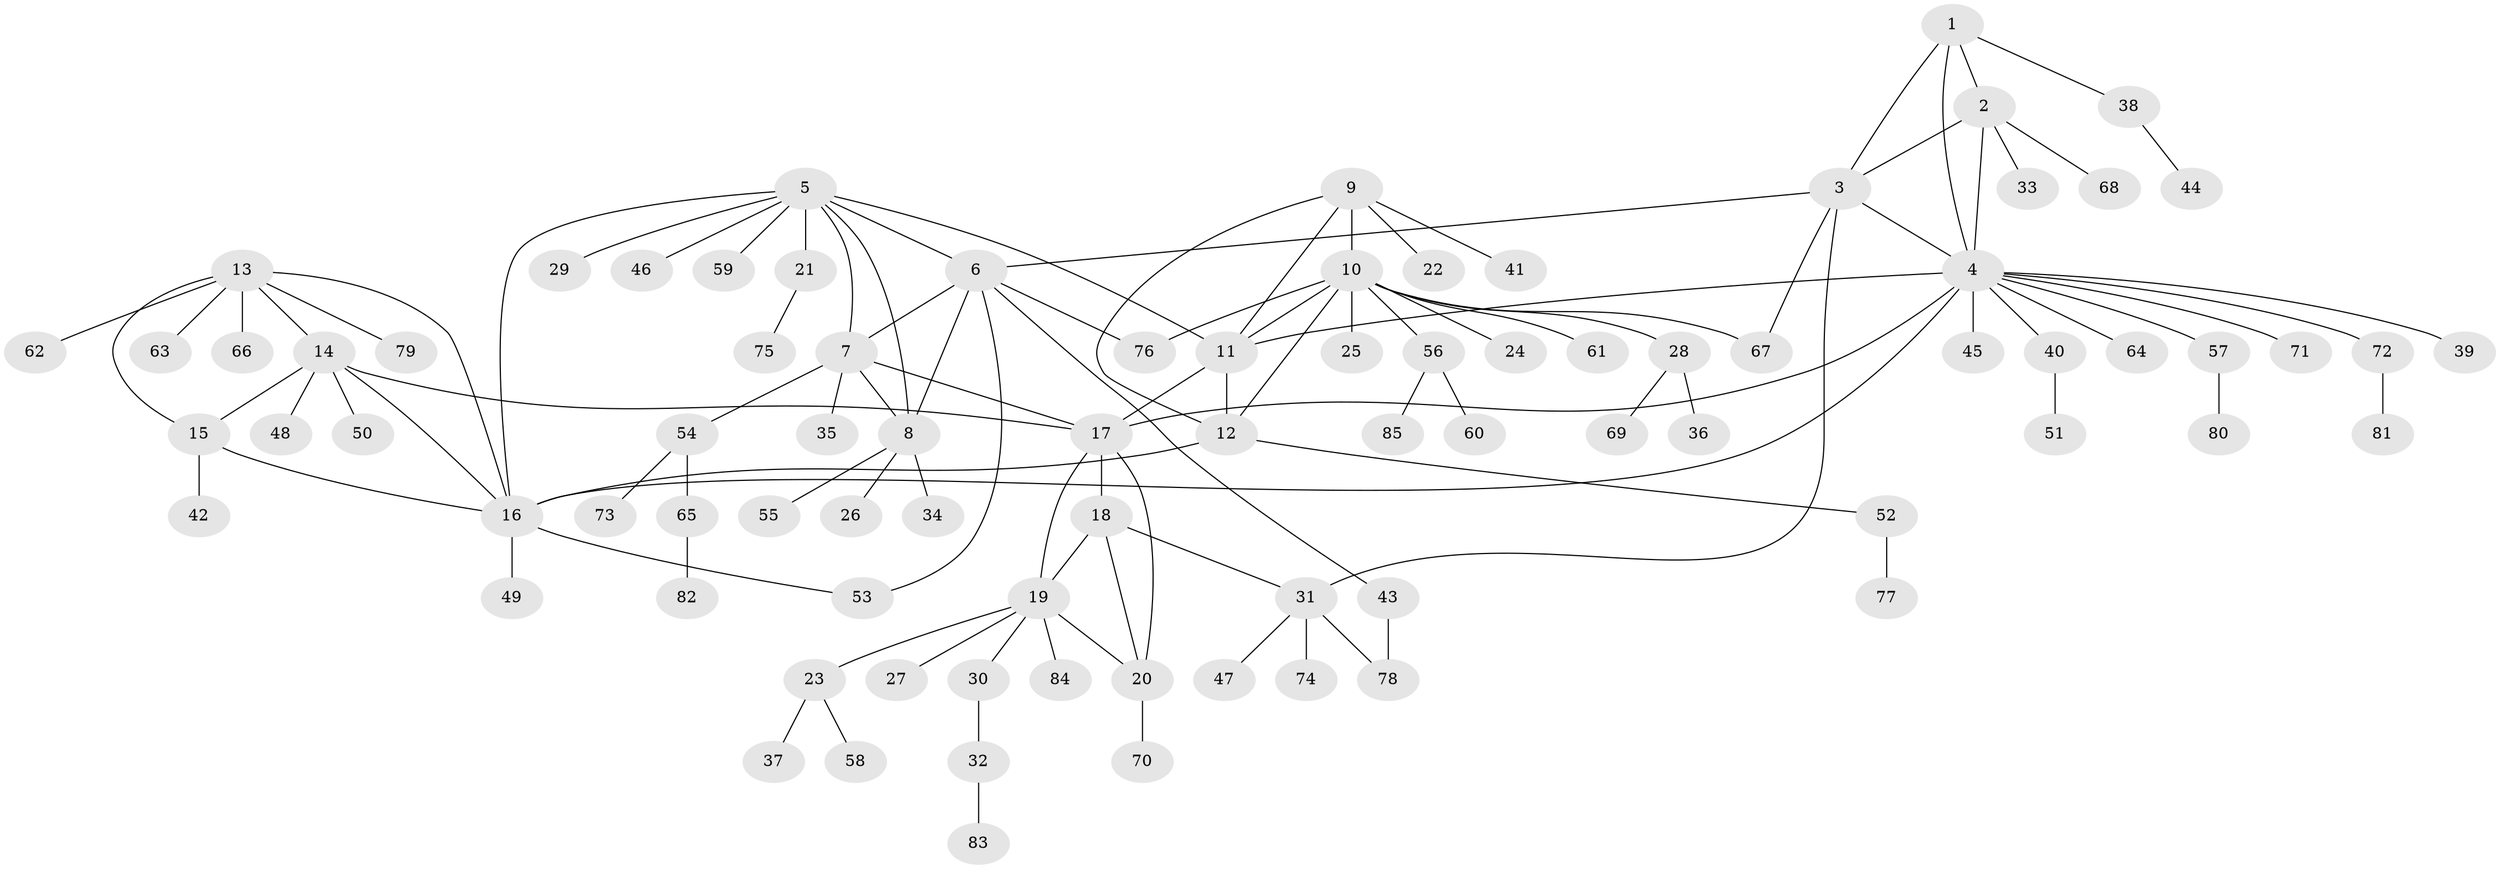 // Generated by graph-tools (version 1.1) at 2025/50/03/09/25 03:50:37]
// undirected, 85 vertices, 110 edges
graph export_dot {
graph [start="1"]
  node [color=gray90,style=filled];
  1;
  2;
  3;
  4;
  5;
  6;
  7;
  8;
  9;
  10;
  11;
  12;
  13;
  14;
  15;
  16;
  17;
  18;
  19;
  20;
  21;
  22;
  23;
  24;
  25;
  26;
  27;
  28;
  29;
  30;
  31;
  32;
  33;
  34;
  35;
  36;
  37;
  38;
  39;
  40;
  41;
  42;
  43;
  44;
  45;
  46;
  47;
  48;
  49;
  50;
  51;
  52;
  53;
  54;
  55;
  56;
  57;
  58;
  59;
  60;
  61;
  62;
  63;
  64;
  65;
  66;
  67;
  68;
  69;
  70;
  71;
  72;
  73;
  74;
  75;
  76;
  77;
  78;
  79;
  80;
  81;
  82;
  83;
  84;
  85;
  1 -- 2;
  1 -- 3;
  1 -- 4;
  1 -- 38;
  2 -- 3;
  2 -- 4;
  2 -- 33;
  2 -- 68;
  3 -- 4;
  3 -- 6;
  3 -- 31;
  3 -- 67;
  4 -- 11;
  4 -- 16;
  4 -- 17;
  4 -- 39;
  4 -- 40;
  4 -- 45;
  4 -- 57;
  4 -- 64;
  4 -- 71;
  4 -- 72;
  5 -- 6;
  5 -- 7;
  5 -- 8;
  5 -- 11;
  5 -- 16;
  5 -- 21;
  5 -- 29;
  5 -- 46;
  5 -- 59;
  6 -- 7;
  6 -- 8;
  6 -- 43;
  6 -- 53;
  6 -- 76;
  7 -- 8;
  7 -- 17;
  7 -- 35;
  7 -- 54;
  8 -- 26;
  8 -- 34;
  8 -- 55;
  9 -- 10;
  9 -- 11;
  9 -- 12;
  9 -- 22;
  9 -- 41;
  10 -- 11;
  10 -- 12;
  10 -- 24;
  10 -- 25;
  10 -- 28;
  10 -- 56;
  10 -- 61;
  10 -- 67;
  10 -- 76;
  11 -- 12;
  11 -- 17;
  12 -- 16;
  12 -- 52;
  13 -- 14;
  13 -- 15;
  13 -- 16;
  13 -- 62;
  13 -- 63;
  13 -- 66;
  13 -- 79;
  14 -- 15;
  14 -- 16;
  14 -- 17;
  14 -- 48;
  14 -- 50;
  15 -- 16;
  15 -- 42;
  16 -- 49;
  16 -- 53;
  17 -- 18;
  17 -- 19;
  17 -- 20;
  18 -- 19;
  18 -- 20;
  18 -- 31;
  19 -- 20;
  19 -- 23;
  19 -- 27;
  19 -- 30;
  19 -- 84;
  20 -- 70;
  21 -- 75;
  23 -- 37;
  23 -- 58;
  28 -- 36;
  28 -- 69;
  30 -- 32;
  31 -- 47;
  31 -- 74;
  31 -- 78;
  32 -- 83;
  38 -- 44;
  40 -- 51;
  43 -- 78;
  52 -- 77;
  54 -- 65;
  54 -- 73;
  56 -- 60;
  56 -- 85;
  57 -- 80;
  65 -- 82;
  72 -- 81;
}
